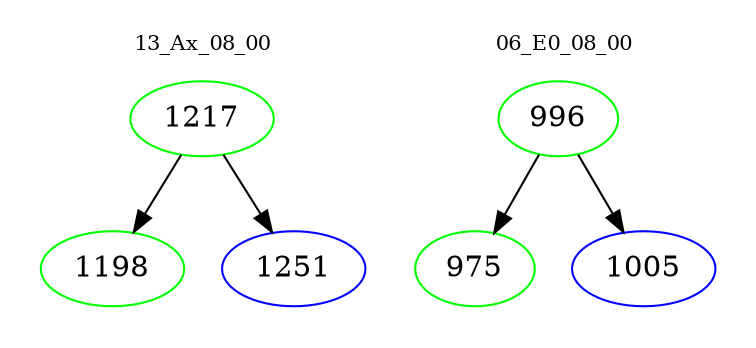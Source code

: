 digraph{
subgraph cluster_0 {
color = white
label = "13_Ax_08_00";
fontsize=10;
T0_1217 [label="1217", color="green"]
T0_1217 -> T0_1198 [color="black"]
T0_1198 [label="1198", color="green"]
T0_1217 -> T0_1251 [color="black"]
T0_1251 [label="1251", color="blue"]
}
subgraph cluster_1 {
color = white
label = "06_E0_08_00";
fontsize=10;
T1_996 [label="996", color="green"]
T1_996 -> T1_975 [color="black"]
T1_975 [label="975", color="green"]
T1_996 -> T1_1005 [color="black"]
T1_1005 [label="1005", color="blue"]
}
}
